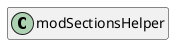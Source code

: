 @startuml
set namespaceSeparator \\
hide members
hide << alias >> circle

class modSectionsHelper
@enduml
